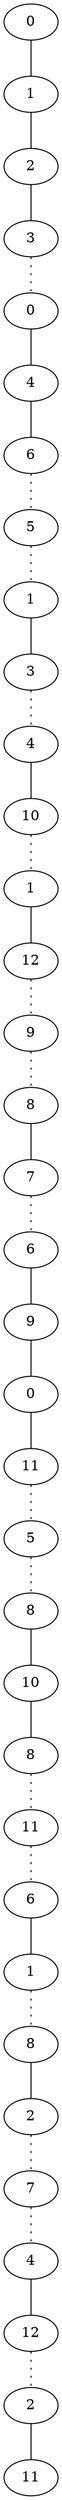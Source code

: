 graph {
a0 -- a1;
a1 -- a2;
a2 -- a3;
a3 -- a4 [style=dotted];
a4 -- a5;
a5 -- a6;
a6 -- a7 [style=dotted];
a7 -- a8 [style=dotted];
a8 -- a9;
a9 -- a10 [style=dotted];
a10 -- a11;
a11 -- a12 [style=dotted];
a12 -- a13;
a13 -- a14 [style=dotted];
a14 -- a15 [style=dotted];
a15 -- a16;
a16 -- a17 [style=dotted];
a17 -- a18;
a18 -- a19;
a19 -- a20;
a20 -- a21 [style=dotted];
a21 -- a22 [style=dotted];
a22 -- a23;
a23 -- a24;
a24 -- a25 [style=dotted];
a25 -- a26 [style=dotted];
a26 -- a27;
a27 -- a28 [style=dotted];
a28 -- a29;
a29 -- a30 [style=dotted];
a30 -- a31 [style=dotted];
a31 -- a32;
a32 -- a33 [style=dotted];
a33 -- a34;
a0[label=0];
a1[label=1];
a2[label=2];
a3[label=3];
a4[label=0];
a5[label=4];
a6[label=6];
a7[label=5];
a8[label=1];
a9[label=3];
a10[label=4];
a11[label=10];
a12[label=1];
a13[label=12];
a14[label=9];
a15[label=8];
a16[label=7];
a17[label=6];
a18[label=9];
a19[label=0];
a20[label=11];
a21[label=5];
a22[label=8];
a23[label=10];
a24[label=8];
a25[label=11];
a26[label=6];
a27[label=1];
a28[label=8];
a29[label=2];
a30[label=7];
a31[label=4];
a32[label=12];
a33[label=2];
a34[label=11];
}
